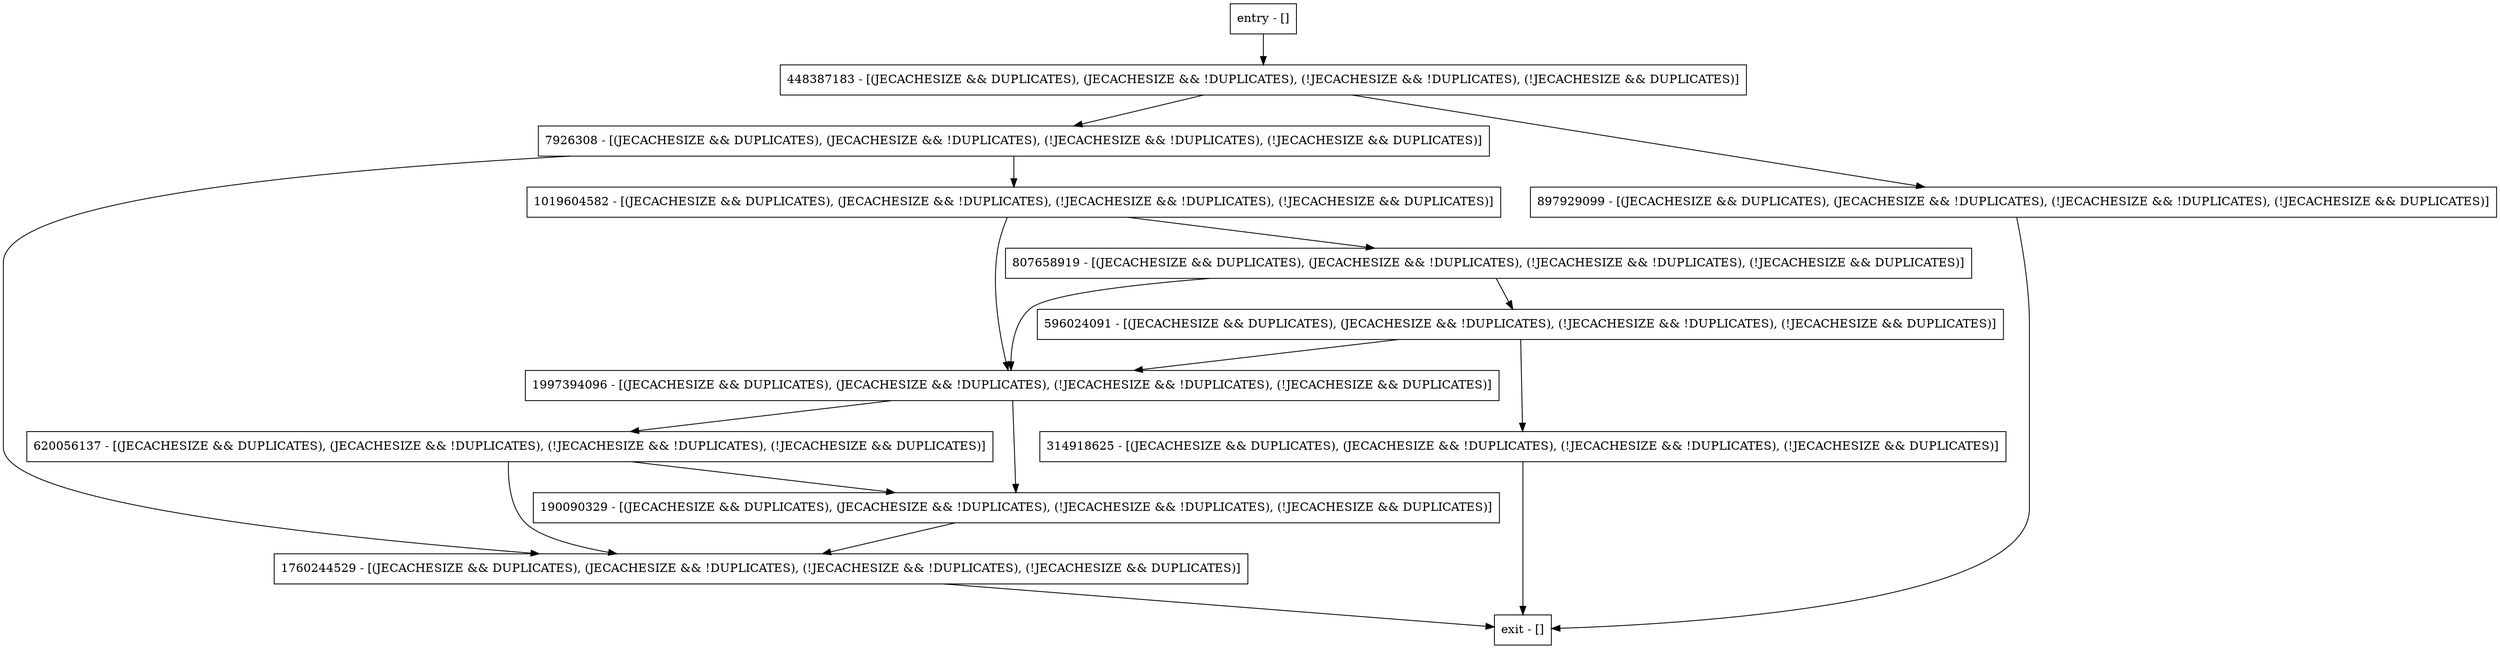 digraph updateMemorySize {
node [shape=record];
7926308 [label="7926308 - [(JECACHESIZE && DUPLICATES), (JECACHESIZE && !DUPLICATES), (!JECACHESIZE && !DUPLICATES), (!JECACHESIZE && DUPLICATES)]"];
1997394096 [label="1997394096 - [(JECACHESIZE && DUPLICATES), (JECACHESIZE && !DUPLICATES), (!JECACHESIZE && !DUPLICATES), (!JECACHESIZE && DUPLICATES)]"];
448387183 [label="448387183 - [(JECACHESIZE && DUPLICATES), (JECACHESIZE && !DUPLICATES), (!JECACHESIZE && !DUPLICATES), (!JECACHESIZE && DUPLICATES)]"];
596024091 [label="596024091 - [(JECACHESIZE && DUPLICATES), (JECACHESIZE && !DUPLICATES), (!JECACHESIZE && !DUPLICATES), (!JECACHESIZE && DUPLICATES)]"];
entry [label="entry - []"];
exit [label="exit - []"];
190090329 [label="190090329 - [(JECACHESIZE && DUPLICATES), (JECACHESIZE && !DUPLICATES), (!JECACHESIZE && !DUPLICATES), (!JECACHESIZE && DUPLICATES)]"];
807658919 [label="807658919 - [(JECACHESIZE && DUPLICATES), (JECACHESIZE && !DUPLICATES), (!JECACHESIZE && !DUPLICATES), (!JECACHESIZE && DUPLICATES)]"];
897929099 [label="897929099 - [(JECACHESIZE && DUPLICATES), (JECACHESIZE && !DUPLICATES), (!JECACHESIZE && !DUPLICATES), (!JECACHESIZE && DUPLICATES)]"];
620056137 [label="620056137 - [(JECACHESIZE && DUPLICATES), (JECACHESIZE && !DUPLICATES), (!JECACHESIZE && !DUPLICATES), (!JECACHESIZE && DUPLICATES)]"];
1019604582 [label="1019604582 - [(JECACHESIZE && DUPLICATES), (JECACHESIZE && !DUPLICATES), (!JECACHESIZE && !DUPLICATES), (!JECACHESIZE && DUPLICATES)]"];
1760244529 [label="1760244529 - [(JECACHESIZE && DUPLICATES), (JECACHESIZE && !DUPLICATES), (!JECACHESIZE && !DUPLICATES), (!JECACHESIZE && DUPLICATES)]"];
314918625 [label="314918625 - [(JECACHESIZE && DUPLICATES), (JECACHESIZE && !DUPLICATES), (!JECACHESIZE && !DUPLICATES), (!JECACHESIZE && DUPLICATES)]"];
entry;
exit;
7926308 -> 1019604582;
7926308 -> 1760244529;
1997394096 -> 190090329;
1997394096 -> 620056137;
448387183 -> 7926308;
448387183 -> 897929099;
596024091 -> 1997394096;
596024091 -> 314918625;
entry -> 448387183;
190090329 -> 1760244529;
807658919 -> 1997394096;
807658919 -> 596024091;
897929099 -> exit;
620056137 -> 190090329;
620056137 -> 1760244529;
1019604582 -> 1997394096;
1019604582 -> 807658919;
1760244529 -> exit;
314918625 -> exit;
}
